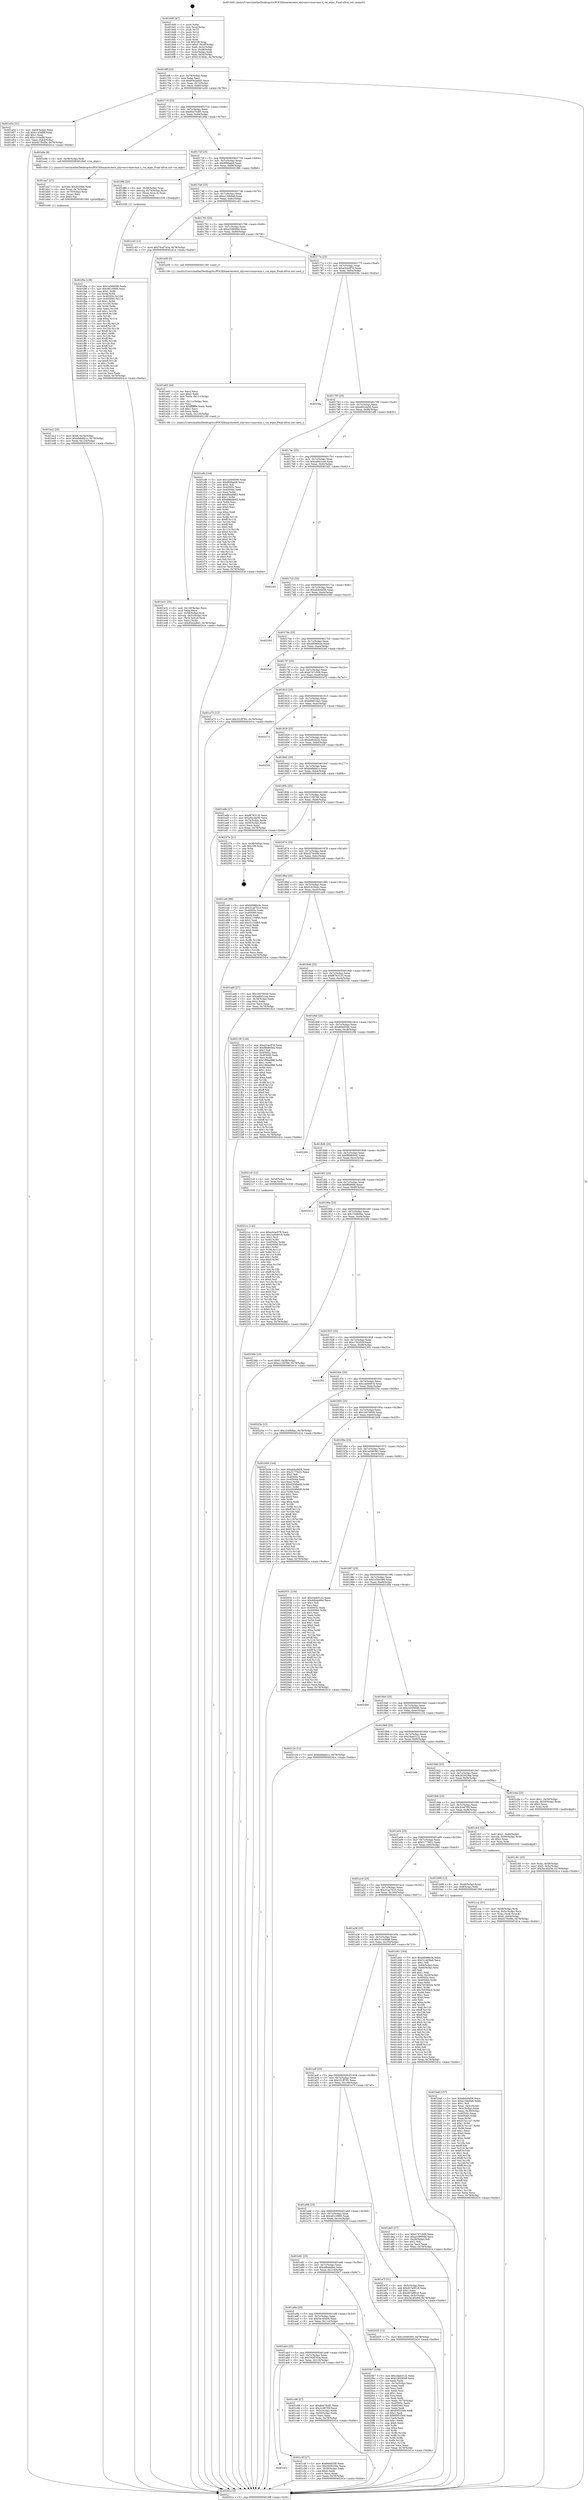 digraph "0x4016d0" {
  label = "0x4016d0 (/mnt/c/Users/mathe/Desktop/tcc/POCII/binaries/extr_xhyvesrcvmmvmm.c_vm_atpic_Final-ollvm.out::main(0))"
  labelloc = "t"
  node[shape=record]

  Entry [label="",width=0.3,height=0.3,shape=circle,fillcolor=black,style=filled]
  "0x4016ff" [label="{
     0x4016ff [23]\l
     | [instrs]\l
     &nbsp;&nbsp;0x4016ff \<+3\>: mov -0x78(%rbp),%eax\l
     &nbsp;&nbsp;0x401702 \<+2\>: mov %eax,%ecx\l
     &nbsp;&nbsp;0x401704 \<+6\>: sub $0x83e2a845,%ecx\l
     &nbsp;&nbsp;0x40170a \<+3\>: mov %eax,-0x7c(%rbp)\l
     &nbsp;&nbsp;0x40170d \<+3\>: mov %ecx,-0x80(%rbp)\l
     &nbsp;&nbsp;0x401710 \<+6\>: je 0000000000401e54 \<main+0x784\>\l
  }"]
  "0x401e54" [label="{
     0x401e54 [31]\l
     | [instrs]\l
     &nbsp;&nbsp;0x401e54 \<+3\>: mov -0x64(%rbp),%eax\l
     &nbsp;&nbsp;0x401e57 \<+5\>: sub $0xc143af6f,%eax\l
     &nbsp;&nbsp;0x401e5c \<+3\>: add $0x1,%eax\l
     &nbsp;&nbsp;0x401e5f \<+5\>: add $0xc143af6f,%eax\l
     &nbsp;&nbsp;0x401e64 \<+3\>: mov %eax,-0x64(%rbp)\l
     &nbsp;&nbsp;0x401e67 \<+7\>: movl $0xd276c6fa,-0x78(%rbp)\l
     &nbsp;&nbsp;0x401e6e \<+5\>: jmp 000000000040241e \<main+0xd4e\>\l
  }"]
  "0x401716" [label="{
     0x401716 [25]\l
     | [instrs]\l
     &nbsp;&nbsp;0x401716 \<+5\>: jmp 000000000040171b \<main+0x4b\>\l
     &nbsp;&nbsp;0x40171b \<+3\>: mov -0x7c(%rbp),%eax\l
     &nbsp;&nbsp;0x40171e \<+5\>: sub $0x8be70c85,%eax\l
     &nbsp;&nbsp;0x401723 \<+6\>: mov %eax,-0x84(%rbp)\l
     &nbsp;&nbsp;0x401729 \<+6\>: je 0000000000401e9e \<main+0x7ce\>\l
  }"]
  Exit [label="",width=0.3,height=0.3,shape=circle,fillcolor=black,style=filled,peripheries=2]
  "0x401e9e" [label="{
     0x401e9e [9]\l
     | [instrs]\l
     &nbsp;&nbsp;0x401e9e \<+4\>: mov -0x58(%rbp),%rdi\l
     &nbsp;&nbsp;0x401ea2 \<+5\>: call 00000000004016b0 \<vm_atpic\>\l
     | [calls]\l
     &nbsp;&nbsp;0x4016b0 \{1\} (/mnt/c/Users/mathe/Desktop/tcc/POCII/binaries/extr_xhyvesrcvmmvmm.c_vm_atpic_Final-ollvm.out::vm_atpic)\l
  }"]
  "0x40172f" [label="{
     0x40172f [25]\l
     | [instrs]\l
     &nbsp;&nbsp;0x40172f \<+5\>: jmp 0000000000401734 \<main+0x64\>\l
     &nbsp;&nbsp;0x401734 \<+3\>: mov -0x7c(%rbp),%eax\l
     &nbsp;&nbsp;0x401737 \<+5\>: sub $0x9f4faab9,%eax\l
     &nbsp;&nbsp;0x40173c \<+6\>: mov %eax,-0x88(%rbp)\l
     &nbsp;&nbsp;0x401742 \<+6\>: je 0000000000401f86 \<main+0x8b6\>\l
  }"]
  "0x4021cc" [label="{
     0x4021cc [142]\l
     | [instrs]\l
     &nbsp;&nbsp;0x4021cc \<+5\>: mov $0xa3cec878,%ecx\l
     &nbsp;&nbsp;0x4021d1 \<+5\>: mov $0x1ad56916,%edx\l
     &nbsp;&nbsp;0x4021d6 \<+3\>: mov $0x1,%sil\l
     &nbsp;&nbsp;0x4021d9 \<+3\>: xor %r8d,%r8d\l
     &nbsp;&nbsp;0x4021dc \<+8\>: mov 0x40505c,%r9d\l
     &nbsp;&nbsp;0x4021e4 \<+8\>: mov 0x405060,%r10d\l
     &nbsp;&nbsp;0x4021ec \<+4\>: sub $0x1,%r8d\l
     &nbsp;&nbsp;0x4021f0 \<+3\>: mov %r9d,%r11d\l
     &nbsp;&nbsp;0x4021f3 \<+3\>: add %r8d,%r11d\l
     &nbsp;&nbsp;0x4021f6 \<+4\>: imul %r11d,%r9d\l
     &nbsp;&nbsp;0x4021fa \<+4\>: and $0x1,%r9d\l
     &nbsp;&nbsp;0x4021fe \<+4\>: cmp $0x0,%r9d\l
     &nbsp;&nbsp;0x402202 \<+3\>: sete %bl\l
     &nbsp;&nbsp;0x402205 \<+4\>: cmp $0xa,%r10d\l
     &nbsp;&nbsp;0x402209 \<+4\>: setl %r14b\l
     &nbsp;&nbsp;0x40220d \<+3\>: mov %bl,%r15b\l
     &nbsp;&nbsp;0x402210 \<+4\>: xor $0xff,%r15b\l
     &nbsp;&nbsp;0x402214 \<+3\>: mov %r14b,%r12b\l
     &nbsp;&nbsp;0x402217 \<+4\>: xor $0xff,%r12b\l
     &nbsp;&nbsp;0x40221b \<+4\>: xor $0x0,%sil\l
     &nbsp;&nbsp;0x40221f \<+3\>: mov %r15b,%r13b\l
     &nbsp;&nbsp;0x402222 \<+4\>: and $0x0,%r13b\l
     &nbsp;&nbsp;0x402226 \<+3\>: and %sil,%bl\l
     &nbsp;&nbsp;0x402229 \<+3\>: mov %r12b,%al\l
     &nbsp;&nbsp;0x40222c \<+2\>: and $0x0,%al\l
     &nbsp;&nbsp;0x40222e \<+3\>: and %sil,%r14b\l
     &nbsp;&nbsp;0x402231 \<+3\>: or %bl,%r13b\l
     &nbsp;&nbsp;0x402234 \<+3\>: or %r14b,%al\l
     &nbsp;&nbsp;0x402237 \<+3\>: xor %al,%r13b\l
     &nbsp;&nbsp;0x40223a \<+3\>: or %r12b,%r15b\l
     &nbsp;&nbsp;0x40223d \<+4\>: xor $0xff,%r15b\l
     &nbsp;&nbsp;0x402241 \<+4\>: or $0x0,%sil\l
     &nbsp;&nbsp;0x402245 \<+3\>: and %sil,%r15b\l
     &nbsp;&nbsp;0x402248 \<+3\>: or %r15b,%r13b\l
     &nbsp;&nbsp;0x40224b \<+4\>: test $0x1,%r13b\l
     &nbsp;&nbsp;0x40224f \<+3\>: cmovne %edx,%ecx\l
     &nbsp;&nbsp;0x402252 \<+3\>: mov %ecx,-0x78(%rbp)\l
     &nbsp;&nbsp;0x402255 \<+5\>: jmp 000000000040241e \<main+0xd4e\>\l
  }"]
  "0x401f86" [label="{
     0x401f86 [20]\l
     | [instrs]\l
     &nbsp;&nbsp;0x401f86 \<+4\>: mov -0x58(%rbp),%rax\l
     &nbsp;&nbsp;0x401f8a \<+4\>: movslq -0x74(%rbp),%rcx\l
     &nbsp;&nbsp;0x401f8e \<+4\>: mov (%rax,%rcx,8),%rax\l
     &nbsp;&nbsp;0x401f92 \<+3\>: mov %rax,%rdi\l
     &nbsp;&nbsp;0x401f95 \<+5\>: call 0000000000401030 \<free@plt\>\l
     | [calls]\l
     &nbsp;&nbsp;0x401030 \{1\} (unknown)\l
  }"]
  "0x401748" [label="{
     0x401748 [25]\l
     | [instrs]\l
     &nbsp;&nbsp;0x401748 \<+5\>: jmp 000000000040174d \<main+0x7d\>\l
     &nbsp;&nbsp;0x40174d \<+3\>: mov -0x7c(%rbp),%eax\l
     &nbsp;&nbsp;0x401750 \<+5\>: sub $0xa134b9a8,%eax\l
     &nbsp;&nbsp;0x401755 \<+6\>: mov %eax,-0x8c(%rbp)\l
     &nbsp;&nbsp;0x40175b \<+6\>: je 0000000000401c43 \<main+0x573\>\l
  }"]
  "0x401f9a" [label="{
     0x401f9a [139]\l
     | [instrs]\l
     &nbsp;&nbsp;0x401f9a \<+5\>: mov $0x1e584599,%edx\l
     &nbsp;&nbsp;0x401f9f \<+5\>: mov $0x481c0995,%esi\l
     &nbsp;&nbsp;0x401fa4 \<+3\>: mov $0x1,%r8b\l
     &nbsp;&nbsp;0x401fa7 \<+3\>: xor %r9d,%r9d\l
     &nbsp;&nbsp;0x401faa \<+8\>: mov 0x40505c,%r10d\l
     &nbsp;&nbsp;0x401fb2 \<+8\>: mov 0x405060,%r11d\l
     &nbsp;&nbsp;0x401fba \<+4\>: sub $0x1,%r9d\l
     &nbsp;&nbsp;0x401fbe \<+3\>: mov %r10d,%ebx\l
     &nbsp;&nbsp;0x401fc1 \<+3\>: add %r9d,%ebx\l
     &nbsp;&nbsp;0x401fc4 \<+4\>: imul %ebx,%r10d\l
     &nbsp;&nbsp;0x401fc8 \<+4\>: and $0x1,%r10d\l
     &nbsp;&nbsp;0x401fcc \<+4\>: cmp $0x0,%r10d\l
     &nbsp;&nbsp;0x401fd0 \<+4\>: sete %r14b\l
     &nbsp;&nbsp;0x401fd4 \<+4\>: cmp $0xa,%r11d\l
     &nbsp;&nbsp;0x401fd8 \<+4\>: setl %r15b\l
     &nbsp;&nbsp;0x401fdc \<+3\>: mov %r14b,%r12b\l
     &nbsp;&nbsp;0x401fdf \<+4\>: xor $0xff,%r12b\l
     &nbsp;&nbsp;0x401fe3 \<+3\>: mov %r15b,%r13b\l
     &nbsp;&nbsp;0x401fe6 \<+4\>: xor $0xff,%r13b\l
     &nbsp;&nbsp;0x401fea \<+4\>: xor $0x1,%r8b\l
     &nbsp;&nbsp;0x401fee \<+3\>: mov %r12b,%al\l
     &nbsp;&nbsp;0x401ff1 \<+2\>: and $0xff,%al\l
     &nbsp;&nbsp;0x401ff3 \<+3\>: and %r8b,%r14b\l
     &nbsp;&nbsp;0x401ff6 \<+3\>: mov %r13b,%cl\l
     &nbsp;&nbsp;0x401ff9 \<+3\>: and $0xff,%cl\l
     &nbsp;&nbsp;0x401ffc \<+3\>: and %r8b,%r15b\l
     &nbsp;&nbsp;0x401fff \<+3\>: or %r14b,%al\l
     &nbsp;&nbsp;0x402002 \<+3\>: or %r15b,%cl\l
     &nbsp;&nbsp;0x402005 \<+2\>: xor %cl,%al\l
     &nbsp;&nbsp;0x402007 \<+3\>: or %r13b,%r12b\l
     &nbsp;&nbsp;0x40200a \<+4\>: xor $0xff,%r12b\l
     &nbsp;&nbsp;0x40200e \<+4\>: or $0x1,%r8b\l
     &nbsp;&nbsp;0x402012 \<+3\>: and %r8b,%r12b\l
     &nbsp;&nbsp;0x402015 \<+3\>: or %r12b,%al\l
     &nbsp;&nbsp;0x402018 \<+2\>: test $0x1,%al\l
     &nbsp;&nbsp;0x40201a \<+3\>: cmovne %esi,%edx\l
     &nbsp;&nbsp;0x40201d \<+3\>: mov %edx,-0x78(%rbp)\l
     &nbsp;&nbsp;0x402020 \<+5\>: jmp 000000000040241e \<main+0xd4e\>\l
  }"]
  "0x401c43" [label="{
     0x401c43 [12]\l
     | [instrs]\l
     &nbsp;&nbsp;0x401c43 \<+7\>: movl $0x76cd743a,-0x78(%rbp)\l
     &nbsp;&nbsp;0x401c4a \<+5\>: jmp 000000000040241e \<main+0xd4e\>\l
  }"]
  "0x401761" [label="{
     0x401761 [25]\l
     | [instrs]\l
     &nbsp;&nbsp;0x401761 \<+5\>: jmp 0000000000401766 \<main+0x96\>\l
     &nbsp;&nbsp;0x401766 \<+3\>: mov -0x7c(%rbp),%eax\l
     &nbsp;&nbsp;0x401769 \<+5\>: sub $0xa339009d,%eax\l
     &nbsp;&nbsp;0x40176e \<+6\>: mov %eax,-0x90(%rbp)\l
     &nbsp;&nbsp;0x401774 \<+6\>: je 0000000000401e00 \<main+0x730\>\l
  }"]
  "0x401ec2" [label="{
     0x401ec2 [25]\l
     | [instrs]\l
     &nbsp;&nbsp;0x401ec2 \<+7\>: movl $0x0,-0x74(%rbp)\l
     &nbsp;&nbsp;0x401ec9 \<+7\>: movl $0xbb8abb1c,-0x78(%rbp)\l
     &nbsp;&nbsp;0x401ed0 \<+6\>: mov %eax,-0x124(%rbp)\l
     &nbsp;&nbsp;0x401ed6 \<+5\>: jmp 000000000040241e \<main+0xd4e\>\l
  }"]
  "0x401e00" [label="{
     0x401e00 [5]\l
     | [instrs]\l
     &nbsp;&nbsp;0x401e00 \<+5\>: call 0000000000401160 \<next_i\>\l
     | [calls]\l
     &nbsp;&nbsp;0x401160 \{1\} (/mnt/c/Users/mathe/Desktop/tcc/POCII/binaries/extr_xhyvesrcvmmvmm.c_vm_atpic_Final-ollvm.out::next_i)\l
  }"]
  "0x40177a" [label="{
     0x40177a [25]\l
     | [instrs]\l
     &nbsp;&nbsp;0x40177a \<+5\>: jmp 000000000040177f \<main+0xaf\>\l
     &nbsp;&nbsp;0x40177f \<+3\>: mov -0x7c(%rbp),%eax\l
     &nbsp;&nbsp;0x401782 \<+5\>: sub $0xa3cec878,%eax\l
     &nbsp;&nbsp;0x401787 \<+6\>: mov %eax,-0x94(%rbp)\l
     &nbsp;&nbsp;0x40178d \<+6\>: je 00000000004023fa \<main+0xd2a\>\l
  }"]
  "0x401ea7" [label="{
     0x401ea7 [27]\l
     | [instrs]\l
     &nbsp;&nbsp;0x401ea7 \<+10\>: movabs $0x4030b6,%rdi\l
     &nbsp;&nbsp;0x401eb1 \<+4\>: mov %rax,-0x70(%rbp)\l
     &nbsp;&nbsp;0x401eb5 \<+4\>: mov -0x70(%rbp),%rax\l
     &nbsp;&nbsp;0x401eb9 \<+2\>: mov (%rax),%esi\l
     &nbsp;&nbsp;0x401ebb \<+2\>: mov $0x0,%al\l
     &nbsp;&nbsp;0x401ebd \<+5\>: call 0000000000401040 \<printf@plt\>\l
     | [calls]\l
     &nbsp;&nbsp;0x401040 \{1\} (unknown)\l
  }"]
  "0x4023fa" [label="{
     0x4023fa\l
  }", style=dashed]
  "0x401793" [label="{
     0x401793 [25]\l
     | [instrs]\l
     &nbsp;&nbsp;0x401793 \<+5\>: jmp 0000000000401798 \<main+0xc8\>\l
     &nbsp;&nbsp;0x401798 \<+3\>: mov -0x7c(%rbp),%eax\l
     &nbsp;&nbsp;0x40179b \<+5\>: sub $0xa92cda56,%eax\l
     &nbsp;&nbsp;0x4017a0 \<+6\>: mov %eax,-0x98(%rbp)\l
     &nbsp;&nbsp;0x4017a6 \<+6\>: je 0000000000401ef6 \<main+0x826\>\l
  }"]
  "0x401e31" [label="{
     0x401e31 [35]\l
     | [instrs]\l
     &nbsp;&nbsp;0x401e31 \<+6\>: mov -0x120(%rbp),%ecx\l
     &nbsp;&nbsp;0x401e37 \<+3\>: imul %eax,%ecx\l
     &nbsp;&nbsp;0x401e3a \<+4\>: mov -0x58(%rbp),%rdi\l
     &nbsp;&nbsp;0x401e3e \<+4\>: movslq -0x5c(%rbp),%r8\l
     &nbsp;&nbsp;0x401e42 \<+4\>: mov (%rdi,%r8,8),%rdi\l
     &nbsp;&nbsp;0x401e46 \<+2\>: mov %ecx,(%rdi)\l
     &nbsp;&nbsp;0x401e48 \<+7\>: movl $0x83e2a845,-0x78(%rbp)\l
     &nbsp;&nbsp;0x401e4f \<+5\>: jmp 000000000040241e \<main+0xd4e\>\l
  }"]
  "0x401ef6" [label="{
     0x401ef6 [144]\l
     | [instrs]\l
     &nbsp;&nbsp;0x401ef6 \<+5\>: mov $0x1e584599,%eax\l
     &nbsp;&nbsp;0x401efb \<+5\>: mov $0x9f4faab9,%ecx\l
     &nbsp;&nbsp;0x401f00 \<+2\>: mov $0x1,%dl\l
     &nbsp;&nbsp;0x401f02 \<+7\>: mov 0x40505c,%esi\l
     &nbsp;&nbsp;0x401f09 \<+7\>: mov 0x405060,%edi\l
     &nbsp;&nbsp;0x401f10 \<+3\>: mov %esi,%r8d\l
     &nbsp;&nbsp;0x401f13 \<+7\>: sub $0xd9ab8e63,%r8d\l
     &nbsp;&nbsp;0x401f1a \<+4\>: sub $0x1,%r8d\l
     &nbsp;&nbsp;0x401f1e \<+7\>: add $0xd9ab8e63,%r8d\l
     &nbsp;&nbsp;0x401f25 \<+4\>: imul %r8d,%esi\l
     &nbsp;&nbsp;0x401f29 \<+3\>: and $0x1,%esi\l
     &nbsp;&nbsp;0x401f2c \<+3\>: cmp $0x0,%esi\l
     &nbsp;&nbsp;0x401f2f \<+4\>: sete %r9b\l
     &nbsp;&nbsp;0x401f33 \<+3\>: cmp $0xa,%edi\l
     &nbsp;&nbsp;0x401f36 \<+4\>: setl %r10b\l
     &nbsp;&nbsp;0x401f3a \<+3\>: mov %r9b,%r11b\l
     &nbsp;&nbsp;0x401f3d \<+4\>: xor $0xff,%r11b\l
     &nbsp;&nbsp;0x401f41 \<+3\>: mov %r10b,%bl\l
     &nbsp;&nbsp;0x401f44 \<+3\>: xor $0xff,%bl\l
     &nbsp;&nbsp;0x401f47 \<+3\>: xor $0x0,%dl\l
     &nbsp;&nbsp;0x401f4a \<+3\>: mov %r11b,%r14b\l
     &nbsp;&nbsp;0x401f4d \<+4\>: and $0x0,%r14b\l
     &nbsp;&nbsp;0x401f51 \<+3\>: and %dl,%r9b\l
     &nbsp;&nbsp;0x401f54 \<+3\>: mov %bl,%r15b\l
     &nbsp;&nbsp;0x401f57 \<+4\>: and $0x0,%r15b\l
     &nbsp;&nbsp;0x401f5b \<+3\>: and %dl,%r10b\l
     &nbsp;&nbsp;0x401f5e \<+3\>: or %r9b,%r14b\l
     &nbsp;&nbsp;0x401f61 \<+3\>: or %r10b,%r15b\l
     &nbsp;&nbsp;0x401f64 \<+3\>: xor %r15b,%r14b\l
     &nbsp;&nbsp;0x401f67 \<+3\>: or %bl,%r11b\l
     &nbsp;&nbsp;0x401f6a \<+4\>: xor $0xff,%r11b\l
     &nbsp;&nbsp;0x401f6e \<+3\>: or $0x0,%dl\l
     &nbsp;&nbsp;0x401f71 \<+3\>: and %dl,%r11b\l
     &nbsp;&nbsp;0x401f74 \<+3\>: or %r11b,%r14b\l
     &nbsp;&nbsp;0x401f77 \<+4\>: test $0x1,%r14b\l
     &nbsp;&nbsp;0x401f7b \<+3\>: cmovne %ecx,%eax\l
     &nbsp;&nbsp;0x401f7e \<+3\>: mov %eax,-0x78(%rbp)\l
     &nbsp;&nbsp;0x401f81 \<+5\>: jmp 000000000040241e \<main+0xd4e\>\l
  }"]
  "0x4017ac" [label="{
     0x4017ac [25]\l
     | [instrs]\l
     &nbsp;&nbsp;0x4017ac \<+5\>: jmp 00000000004017b1 \<main+0xe1\>\l
     &nbsp;&nbsp;0x4017b1 \<+3\>: mov -0x7c(%rbp),%eax\l
     &nbsp;&nbsp;0x4017b4 \<+5\>: sub $0xaa8d1ca4,%eax\l
     &nbsp;&nbsp;0x4017b9 \<+6\>: mov %eax,-0x9c(%rbp)\l
     &nbsp;&nbsp;0x4017bf \<+6\>: je 0000000000401af1 \<main+0x421\>\l
  }"]
  "0x401e05" [label="{
     0x401e05 [44]\l
     | [instrs]\l
     &nbsp;&nbsp;0x401e05 \<+2\>: xor %ecx,%ecx\l
     &nbsp;&nbsp;0x401e07 \<+5\>: mov $0x2,%edx\l
     &nbsp;&nbsp;0x401e0c \<+6\>: mov %edx,-0x11c(%rbp)\l
     &nbsp;&nbsp;0x401e12 \<+1\>: cltd\l
     &nbsp;&nbsp;0x401e13 \<+6\>: mov -0x11c(%rbp),%esi\l
     &nbsp;&nbsp;0x401e19 \<+2\>: idiv %esi\l
     &nbsp;&nbsp;0x401e1b \<+6\>: imul $0xfffffffe,%edx,%edx\l
     &nbsp;&nbsp;0x401e21 \<+3\>: sub $0x1,%ecx\l
     &nbsp;&nbsp;0x401e24 \<+2\>: sub %ecx,%edx\l
     &nbsp;&nbsp;0x401e26 \<+6\>: mov %edx,-0x120(%rbp)\l
     &nbsp;&nbsp;0x401e2c \<+5\>: call 0000000000401160 \<next_i\>\l
     | [calls]\l
     &nbsp;&nbsp;0x401160 \{1\} (/mnt/c/Users/mathe/Desktop/tcc/POCII/binaries/extr_xhyvesrcvmmvmm.c_vm_atpic_Final-ollvm.out::next_i)\l
  }"]
  "0x401af1" [label="{
     0x401af1\l
  }", style=dashed]
  "0x4017c5" [label="{
     0x4017c5 [25]\l
     | [instrs]\l
     &nbsp;&nbsp;0x4017c5 \<+5\>: jmp 00000000004017ca \<main+0xfa\>\l
     &nbsp;&nbsp;0x4017ca \<+3\>: mov -0x7c(%rbp),%eax\l
     &nbsp;&nbsp;0x4017cd \<+5\>: sub $0xabdc6d58,%eax\l
     &nbsp;&nbsp;0x4017d2 \<+6\>: mov %eax,-0xa0(%rbp)\l
     &nbsp;&nbsp;0x4017d8 \<+6\>: je 0000000000402393 \<main+0xcc3\>\l
  }"]
  "0x401cca" [label="{
     0x401cca [31]\l
     | [instrs]\l
     &nbsp;&nbsp;0x401cca \<+4\>: mov -0x58(%rbp),%rdi\l
     &nbsp;&nbsp;0x401cce \<+4\>: movslq -0x5c(%rbp),%rcx\l
     &nbsp;&nbsp;0x401cd2 \<+4\>: mov %rax,(%rdi,%rcx,8)\l
     &nbsp;&nbsp;0x401cd6 \<+7\>: movl $0x0,-0x64(%rbp)\l
     &nbsp;&nbsp;0x401cdd \<+7\>: movl $0xd276c6fa,-0x78(%rbp)\l
     &nbsp;&nbsp;0x401ce4 \<+5\>: jmp 000000000040241e \<main+0xd4e\>\l
  }"]
  "0x402393" [label="{
     0x402393\l
  }", style=dashed]
  "0x4017de" [label="{
     0x4017de [25]\l
     | [instrs]\l
     &nbsp;&nbsp;0x4017de \<+5\>: jmp 00000000004017e3 \<main+0x113\>\l
     &nbsp;&nbsp;0x4017e3 \<+3\>: mov -0x7c(%rbp),%eax\l
     &nbsp;&nbsp;0x4017e6 \<+5\>: sub $0xb6086e3e,%eax\l
     &nbsp;&nbsp;0x4017eb \<+6\>: mov %eax,-0xa4(%rbp)\l
     &nbsp;&nbsp;0x4017f1 \<+6\>: je 00000000004023af \<main+0xcdf\>\l
  }"]
  "0x401c81" [label="{
     0x401c81 [23]\l
     | [instrs]\l
     &nbsp;&nbsp;0x401c81 \<+4\>: mov %rax,-0x58(%rbp)\l
     &nbsp;&nbsp;0x401c85 \<+7\>: movl $0x0,-0x5c(%rbp)\l
     &nbsp;&nbsp;0x401c8c \<+7\>: movl $0x5ec45a56,-0x78(%rbp)\l
     &nbsp;&nbsp;0x401c93 \<+5\>: jmp 000000000040241e \<main+0xd4e\>\l
  }"]
  "0x4023af" [label="{
     0x4023af\l
  }", style=dashed]
  "0x4017f7" [label="{
     0x4017f7 [25]\l
     | [instrs]\l
     &nbsp;&nbsp;0x4017f7 \<+5\>: jmp 00000000004017fc \<main+0x12c\>\l
     &nbsp;&nbsp;0x4017fc \<+3\>: mov -0x7c(%rbp),%eax\l
     &nbsp;&nbsp;0x4017ff \<+5\>: sub $0xb747c508,%eax\l
     &nbsp;&nbsp;0x401804 \<+6\>: mov %eax,-0xa8(%rbp)\l
     &nbsp;&nbsp;0x40180a \<+6\>: je 0000000000401e73 \<main+0x7a3\>\l
  }"]
  "0x401acc" [label="{
     0x401acc\l
  }", style=dashed]
  "0x401e73" [label="{
     0x401e73 [12]\l
     | [instrs]\l
     &nbsp;&nbsp;0x401e73 \<+7\>: movl $0x331ff793,-0x78(%rbp)\l
     &nbsp;&nbsp;0x401e7a \<+5\>: jmp 000000000040241e \<main+0xd4e\>\l
  }"]
  "0x401810" [label="{
     0x401810 [25]\l
     | [instrs]\l
     &nbsp;&nbsp;0x401810 \<+5\>: jmp 0000000000401815 \<main+0x145\>\l
     &nbsp;&nbsp;0x401815 \<+3\>: mov -0x7c(%rbp),%eax\l
     &nbsp;&nbsp;0x401818 \<+5\>: sub $0xb98010a3,%eax\l
     &nbsp;&nbsp;0x40181d \<+6\>: mov %eax,-0xac(%rbp)\l
     &nbsp;&nbsp;0x401823 \<+6\>: je 0000000000402272 \<main+0xba2\>\l
  }"]
  "0x401c4f" [label="{
     0x401c4f [27]\l
     | [instrs]\l
     &nbsp;&nbsp;0x401c4f \<+5\>: mov $0xf69d05f0,%eax\l
     &nbsp;&nbsp;0x401c54 \<+5\>: mov $0x2628236a,%ecx\l
     &nbsp;&nbsp;0x401c59 \<+3\>: mov -0x30(%rbp),%edx\l
     &nbsp;&nbsp;0x401c5c \<+3\>: cmp $0x0,%edx\l
     &nbsp;&nbsp;0x401c5f \<+3\>: cmove %ecx,%eax\l
     &nbsp;&nbsp;0x401c62 \<+3\>: mov %eax,-0x78(%rbp)\l
     &nbsp;&nbsp;0x401c65 \<+5\>: jmp 000000000040241e \<main+0xd4e\>\l
  }"]
  "0x402272" [label="{
     0x402272\l
  }", style=dashed]
  "0x401829" [label="{
     0x401829 [25]\l
     | [instrs]\l
     &nbsp;&nbsp;0x401829 \<+5\>: jmp 000000000040182e \<main+0x15e\>\l
     &nbsp;&nbsp;0x40182e \<+3\>: mov -0x7c(%rbp),%eax\l
     &nbsp;&nbsp;0x401831 \<+5\>: sub $0xba6cd2cb,%eax\l
     &nbsp;&nbsp;0x401836 \<+6\>: mov %eax,-0xb0(%rbp)\l
     &nbsp;&nbsp;0x40183c \<+6\>: je 000000000040235f \<main+0xc8f\>\l
  }"]
  "0x401ab3" [label="{
     0x401ab3 [25]\l
     | [instrs]\l
     &nbsp;&nbsp;0x401ab3 \<+5\>: jmp 0000000000401ab8 \<main+0x3e8\>\l
     &nbsp;&nbsp;0x401ab8 \<+3\>: mov -0x7c(%rbp),%eax\l
     &nbsp;&nbsp;0x401abb \<+5\>: sub $0x76cd743a,%eax\l
     &nbsp;&nbsp;0x401ac0 \<+6\>: mov %eax,-0x118(%rbp)\l
     &nbsp;&nbsp;0x401ac6 \<+6\>: je 0000000000401c4f \<main+0x57f\>\l
  }"]
  "0x40235f" [label="{
     0x40235f\l
  }", style=dashed]
  "0x401842" [label="{
     0x401842 [25]\l
     | [instrs]\l
     &nbsp;&nbsp;0x401842 \<+5\>: jmp 0000000000401847 \<main+0x177\>\l
     &nbsp;&nbsp;0x401847 \<+3\>: mov -0x7c(%rbp),%eax\l
     &nbsp;&nbsp;0x40184a \<+5\>: sub $0xbb8abb1c,%eax\l
     &nbsp;&nbsp;0x40184f \<+6\>: mov %eax,-0xb4(%rbp)\l
     &nbsp;&nbsp;0x401855 \<+6\>: je 0000000000401edb \<main+0x80b\>\l
  }"]
  "0x401c98" [label="{
     0x401c98 [27]\l
     | [instrs]\l
     &nbsp;&nbsp;0x401c98 \<+5\>: mov $0x8be70c85,%eax\l
     &nbsp;&nbsp;0x401c9d \<+5\>: mov $0x2c487f5f,%ecx\l
     &nbsp;&nbsp;0x401ca2 \<+3\>: mov -0x5c(%rbp),%edx\l
     &nbsp;&nbsp;0x401ca5 \<+3\>: cmp -0x50(%rbp),%edx\l
     &nbsp;&nbsp;0x401ca8 \<+3\>: cmovl %ecx,%eax\l
     &nbsp;&nbsp;0x401cab \<+3\>: mov %eax,-0x78(%rbp)\l
     &nbsp;&nbsp;0x401cae \<+5\>: jmp 000000000040241e \<main+0xd4e\>\l
  }"]
  "0x401edb" [label="{
     0x401edb [27]\l
     | [instrs]\l
     &nbsp;&nbsp;0x401edb \<+5\>: mov $0xf6763133,%eax\l
     &nbsp;&nbsp;0x401ee0 \<+5\>: mov $0xa92cda56,%ecx\l
     &nbsp;&nbsp;0x401ee5 \<+3\>: mov -0x74(%rbp),%edx\l
     &nbsp;&nbsp;0x401ee8 \<+3\>: cmp -0x50(%rbp),%edx\l
     &nbsp;&nbsp;0x401eeb \<+3\>: cmovl %ecx,%eax\l
     &nbsp;&nbsp;0x401eee \<+3\>: mov %eax,-0x78(%rbp)\l
     &nbsp;&nbsp;0x401ef1 \<+5\>: jmp 000000000040241e \<main+0xd4e\>\l
  }"]
  "0x40185b" [label="{
     0x40185b [25]\l
     | [instrs]\l
     &nbsp;&nbsp;0x40185b \<+5\>: jmp 0000000000401860 \<main+0x190\>\l
     &nbsp;&nbsp;0x401860 \<+3\>: mov -0x7c(%rbp),%eax\l
     &nbsp;&nbsp;0x401863 \<+5\>: sub $0xc11fd768,%eax\l
     &nbsp;&nbsp;0x401868 \<+6\>: mov %eax,-0xb8(%rbp)\l
     &nbsp;&nbsp;0x40186e \<+6\>: je 000000000040237e \<main+0xcae\>\l
  }"]
  "0x401a9a" [label="{
     0x401a9a [25]\l
     | [instrs]\l
     &nbsp;&nbsp;0x401a9a \<+5\>: jmp 0000000000401a9f \<main+0x3cf\>\l
     &nbsp;&nbsp;0x401a9f \<+3\>: mov -0x7c(%rbp),%eax\l
     &nbsp;&nbsp;0x401aa2 \<+5\>: sub $0x5ec45a56,%eax\l
     &nbsp;&nbsp;0x401aa7 \<+6\>: mov %eax,-0x114(%rbp)\l
     &nbsp;&nbsp;0x401aad \<+6\>: je 0000000000401c98 \<main+0x5c8\>\l
  }"]
  "0x40237e" [label="{
     0x40237e [21]\l
     | [instrs]\l
     &nbsp;&nbsp;0x40237e \<+3\>: mov -0x38(%rbp),%eax\l
     &nbsp;&nbsp;0x402381 \<+7\>: add $0x108,%rsp\l
     &nbsp;&nbsp;0x402388 \<+1\>: pop %rbx\l
     &nbsp;&nbsp;0x402389 \<+2\>: pop %r12\l
     &nbsp;&nbsp;0x40238b \<+2\>: pop %r13\l
     &nbsp;&nbsp;0x40238d \<+2\>: pop %r14\l
     &nbsp;&nbsp;0x40238f \<+2\>: pop %r15\l
     &nbsp;&nbsp;0x402391 \<+1\>: pop %rbp\l
     &nbsp;&nbsp;0x402392 \<+1\>: ret\l
  }"]
  "0x401874" [label="{
     0x401874 [25]\l
     | [instrs]\l
     &nbsp;&nbsp;0x401874 \<+5\>: jmp 0000000000401879 \<main+0x1a9\>\l
     &nbsp;&nbsp;0x401879 \<+3\>: mov -0x7c(%rbp),%eax\l
     &nbsp;&nbsp;0x40187c \<+5\>: sub $0xd276c6fa,%eax\l
     &nbsp;&nbsp;0x401881 \<+6\>: mov %eax,-0xbc(%rbp)\l
     &nbsp;&nbsp;0x401887 \<+6\>: je 0000000000401ce9 \<main+0x619\>\l
  }"]
  "0x4020b7" [label="{
     0x4020b7 [109]\l
     | [instrs]\l
     &nbsp;&nbsp;0x4020b7 \<+5\>: mov $0x24ab3122,%eax\l
     &nbsp;&nbsp;0x4020bc \<+5\>: mov $0x22929048,%ecx\l
     &nbsp;&nbsp;0x4020c1 \<+2\>: xor %edx,%edx\l
     &nbsp;&nbsp;0x4020c3 \<+3\>: mov -0x74(%rbp),%esi\l
     &nbsp;&nbsp;0x4020c6 \<+2\>: mov %edx,%edi\l
     &nbsp;&nbsp;0x4020c8 \<+2\>: sub %esi,%edi\l
     &nbsp;&nbsp;0x4020ca \<+2\>: mov %edx,%esi\l
     &nbsp;&nbsp;0x4020cc \<+3\>: sub $0x1,%esi\l
     &nbsp;&nbsp;0x4020cf \<+2\>: add %esi,%edi\l
     &nbsp;&nbsp;0x4020d1 \<+2\>: sub %edi,%edx\l
     &nbsp;&nbsp;0x4020d3 \<+3\>: mov %edx,-0x74(%rbp)\l
     &nbsp;&nbsp;0x4020d6 \<+7\>: mov 0x40505c,%edx\l
     &nbsp;&nbsp;0x4020dd \<+7\>: mov 0x405060,%esi\l
     &nbsp;&nbsp;0x4020e4 \<+2\>: mov %edx,%edi\l
     &nbsp;&nbsp;0x4020e6 \<+6\>: sub $0x85f333d4,%edi\l
     &nbsp;&nbsp;0x4020ec \<+3\>: sub $0x1,%edi\l
     &nbsp;&nbsp;0x4020ef \<+6\>: add $0x85f333d4,%edi\l
     &nbsp;&nbsp;0x4020f5 \<+3\>: imul %edi,%edx\l
     &nbsp;&nbsp;0x4020f8 \<+3\>: and $0x1,%edx\l
     &nbsp;&nbsp;0x4020fb \<+3\>: cmp $0x0,%edx\l
     &nbsp;&nbsp;0x4020fe \<+4\>: sete %r8b\l
     &nbsp;&nbsp;0x402102 \<+3\>: cmp $0xa,%esi\l
     &nbsp;&nbsp;0x402105 \<+4\>: setl %r9b\l
     &nbsp;&nbsp;0x402109 \<+3\>: mov %r8b,%r10b\l
     &nbsp;&nbsp;0x40210c \<+3\>: and %r9b,%r10b\l
     &nbsp;&nbsp;0x40210f \<+3\>: xor %r9b,%r8b\l
     &nbsp;&nbsp;0x402112 \<+3\>: or %r8b,%r10b\l
     &nbsp;&nbsp;0x402115 \<+4\>: test $0x1,%r10b\l
     &nbsp;&nbsp;0x402119 \<+3\>: cmovne %ecx,%eax\l
     &nbsp;&nbsp;0x40211c \<+3\>: mov %eax,-0x78(%rbp)\l
     &nbsp;&nbsp;0x40211f \<+5\>: jmp 000000000040241e \<main+0xd4e\>\l
  }"]
  "0x401ce9" [label="{
     0x401ce9 [88]\l
     | [instrs]\l
     &nbsp;&nbsp;0x401ce9 \<+5\>: mov $0xb6086e3e,%eax\l
     &nbsp;&nbsp;0x401cee \<+5\>: mov $0x31ae7b15,%ecx\l
     &nbsp;&nbsp;0x401cf3 \<+7\>: mov 0x40505c,%edx\l
     &nbsp;&nbsp;0x401cfa \<+7\>: mov 0x405060,%esi\l
     &nbsp;&nbsp;0x401d01 \<+2\>: mov %edx,%edi\l
     &nbsp;&nbsp;0x401d03 \<+6\>: sub $0x41154f65,%edi\l
     &nbsp;&nbsp;0x401d09 \<+3\>: sub $0x1,%edi\l
     &nbsp;&nbsp;0x401d0c \<+6\>: add $0x41154f65,%edi\l
     &nbsp;&nbsp;0x401d12 \<+3\>: imul %edi,%edx\l
     &nbsp;&nbsp;0x401d15 \<+3\>: and $0x1,%edx\l
     &nbsp;&nbsp;0x401d18 \<+3\>: cmp $0x0,%edx\l
     &nbsp;&nbsp;0x401d1b \<+4\>: sete %r8b\l
     &nbsp;&nbsp;0x401d1f \<+3\>: cmp $0xa,%esi\l
     &nbsp;&nbsp;0x401d22 \<+4\>: setl %r9b\l
     &nbsp;&nbsp;0x401d26 \<+3\>: mov %r8b,%r10b\l
     &nbsp;&nbsp;0x401d29 \<+3\>: and %r9b,%r10b\l
     &nbsp;&nbsp;0x401d2c \<+3\>: xor %r9b,%r8b\l
     &nbsp;&nbsp;0x401d2f \<+3\>: or %r8b,%r10b\l
     &nbsp;&nbsp;0x401d32 \<+4\>: test $0x1,%r10b\l
     &nbsp;&nbsp;0x401d36 \<+3\>: cmovne %ecx,%eax\l
     &nbsp;&nbsp;0x401d39 \<+3\>: mov %eax,-0x78(%rbp)\l
     &nbsp;&nbsp;0x401d3c \<+5\>: jmp 000000000040241e \<main+0xd4e\>\l
  }"]
  "0x40188d" [label="{
     0x40188d [25]\l
     | [instrs]\l
     &nbsp;&nbsp;0x40188d \<+5\>: jmp 0000000000401892 \<main+0x1c2\>\l
     &nbsp;&nbsp;0x401892 \<+3\>: mov -0x7c(%rbp),%eax\l
     &nbsp;&nbsp;0x401895 \<+5\>: sub $0xf141844c,%eax\l
     &nbsp;&nbsp;0x40189a \<+6\>: mov %eax,-0xc0(%rbp)\l
     &nbsp;&nbsp;0x4018a0 \<+6\>: je 0000000000401ad6 \<main+0x406\>\l
  }"]
  "0x401a81" [label="{
     0x401a81 [25]\l
     | [instrs]\l
     &nbsp;&nbsp;0x401a81 \<+5\>: jmp 0000000000401a86 \<main+0x3b6\>\l
     &nbsp;&nbsp;0x401a86 \<+3\>: mov -0x7c(%rbp),%eax\l
     &nbsp;&nbsp;0x401a89 \<+5\>: sub $0x48b4e66d,%eax\l
     &nbsp;&nbsp;0x401a8e \<+6\>: mov %eax,-0x110(%rbp)\l
     &nbsp;&nbsp;0x401a94 \<+6\>: je 00000000004020b7 \<main+0x9e7\>\l
  }"]
  "0x401ad6" [label="{
     0x401ad6 [27]\l
     | [instrs]\l
     &nbsp;&nbsp;0x401ad6 \<+5\>: mov $0x1b078030,%eax\l
     &nbsp;&nbsp;0x401adb \<+5\>: mov $0xaa8d1ca4,%ecx\l
     &nbsp;&nbsp;0x401ae0 \<+3\>: mov -0x34(%rbp),%edx\l
     &nbsp;&nbsp;0x401ae3 \<+3\>: cmp $0x2,%edx\l
     &nbsp;&nbsp;0x401ae6 \<+3\>: cmovne %ecx,%eax\l
     &nbsp;&nbsp;0x401ae9 \<+3\>: mov %eax,-0x78(%rbp)\l
     &nbsp;&nbsp;0x401aec \<+5\>: jmp 000000000040241e \<main+0xd4e\>\l
  }"]
  "0x4018a6" [label="{
     0x4018a6 [25]\l
     | [instrs]\l
     &nbsp;&nbsp;0x4018a6 \<+5\>: jmp 00000000004018ab \<main+0x1db\>\l
     &nbsp;&nbsp;0x4018ab \<+3\>: mov -0x7c(%rbp),%eax\l
     &nbsp;&nbsp;0x4018ae \<+5\>: sub $0xf6763133,%eax\l
     &nbsp;&nbsp;0x4018b3 \<+6\>: mov %eax,-0xc4(%rbp)\l
     &nbsp;&nbsp;0x4018b9 \<+6\>: je 0000000000402130 \<main+0xa60\>\l
  }"]
  "0x40241e" [label="{
     0x40241e [5]\l
     | [instrs]\l
     &nbsp;&nbsp;0x40241e \<+5\>: jmp 00000000004016ff \<main+0x2f\>\l
  }"]
  "0x4016d0" [label="{
     0x4016d0 [47]\l
     | [instrs]\l
     &nbsp;&nbsp;0x4016d0 \<+1\>: push %rbp\l
     &nbsp;&nbsp;0x4016d1 \<+3\>: mov %rsp,%rbp\l
     &nbsp;&nbsp;0x4016d4 \<+2\>: push %r15\l
     &nbsp;&nbsp;0x4016d6 \<+2\>: push %r14\l
     &nbsp;&nbsp;0x4016d8 \<+2\>: push %r13\l
     &nbsp;&nbsp;0x4016da \<+2\>: push %r12\l
     &nbsp;&nbsp;0x4016dc \<+1\>: push %rbx\l
     &nbsp;&nbsp;0x4016dd \<+7\>: sub $0x108,%rsp\l
     &nbsp;&nbsp;0x4016e4 \<+7\>: movl $0x0,-0x38(%rbp)\l
     &nbsp;&nbsp;0x4016eb \<+3\>: mov %edi,-0x3c(%rbp)\l
     &nbsp;&nbsp;0x4016ee \<+4\>: mov %rsi,-0x48(%rbp)\l
     &nbsp;&nbsp;0x4016f2 \<+3\>: mov -0x3c(%rbp),%edi\l
     &nbsp;&nbsp;0x4016f5 \<+3\>: mov %edi,-0x34(%rbp)\l
     &nbsp;&nbsp;0x4016f8 \<+7\>: movl $0xf141844c,-0x78(%rbp)\l
  }"]
  "0x402025" [label="{
     0x402025 [12]\l
     | [instrs]\l
     &nbsp;&nbsp;0x402025 \<+7\>: movl $0x1e046385,-0x78(%rbp)\l
     &nbsp;&nbsp;0x40202c \<+5\>: jmp 000000000040241e \<main+0xd4e\>\l
  }"]
  "0x402130" [label="{
     0x402130 [144]\l
     | [instrs]\l
     &nbsp;&nbsp;0x402130 \<+5\>: mov $0xa3cec878,%eax\l
     &nbsp;&nbsp;0x402135 \<+5\>: mov $0xf8b865d2,%ecx\l
     &nbsp;&nbsp;0x40213a \<+2\>: mov $0x1,%dl\l
     &nbsp;&nbsp;0x40213c \<+7\>: mov 0x40505c,%esi\l
     &nbsp;&nbsp;0x402143 \<+7\>: mov 0x405060,%edi\l
     &nbsp;&nbsp;0x40214a \<+3\>: mov %esi,%r8d\l
     &nbsp;&nbsp;0x40214d \<+7\>: sub $0x186be988,%r8d\l
     &nbsp;&nbsp;0x402154 \<+4\>: sub $0x1,%r8d\l
     &nbsp;&nbsp;0x402158 \<+7\>: add $0x186be988,%r8d\l
     &nbsp;&nbsp;0x40215f \<+4\>: imul %r8d,%esi\l
     &nbsp;&nbsp;0x402163 \<+3\>: and $0x1,%esi\l
     &nbsp;&nbsp;0x402166 \<+3\>: cmp $0x0,%esi\l
     &nbsp;&nbsp;0x402169 \<+4\>: sete %r9b\l
     &nbsp;&nbsp;0x40216d \<+3\>: cmp $0xa,%edi\l
     &nbsp;&nbsp;0x402170 \<+4\>: setl %r10b\l
     &nbsp;&nbsp;0x402174 \<+3\>: mov %r9b,%r11b\l
     &nbsp;&nbsp;0x402177 \<+4\>: xor $0xff,%r11b\l
     &nbsp;&nbsp;0x40217b \<+3\>: mov %r10b,%bl\l
     &nbsp;&nbsp;0x40217e \<+3\>: xor $0xff,%bl\l
     &nbsp;&nbsp;0x402181 \<+3\>: xor $0x0,%dl\l
     &nbsp;&nbsp;0x402184 \<+3\>: mov %r11b,%r14b\l
     &nbsp;&nbsp;0x402187 \<+4\>: and $0x0,%r14b\l
     &nbsp;&nbsp;0x40218b \<+3\>: and %dl,%r9b\l
     &nbsp;&nbsp;0x40218e \<+3\>: mov %bl,%r15b\l
     &nbsp;&nbsp;0x402191 \<+4\>: and $0x0,%r15b\l
     &nbsp;&nbsp;0x402195 \<+3\>: and %dl,%r10b\l
     &nbsp;&nbsp;0x402198 \<+3\>: or %r9b,%r14b\l
     &nbsp;&nbsp;0x40219b \<+3\>: or %r10b,%r15b\l
     &nbsp;&nbsp;0x40219e \<+3\>: xor %r15b,%r14b\l
     &nbsp;&nbsp;0x4021a1 \<+3\>: or %bl,%r11b\l
     &nbsp;&nbsp;0x4021a4 \<+4\>: xor $0xff,%r11b\l
     &nbsp;&nbsp;0x4021a8 \<+3\>: or $0x0,%dl\l
     &nbsp;&nbsp;0x4021ab \<+3\>: and %dl,%r11b\l
     &nbsp;&nbsp;0x4021ae \<+3\>: or %r11b,%r14b\l
     &nbsp;&nbsp;0x4021b1 \<+4\>: test $0x1,%r14b\l
     &nbsp;&nbsp;0x4021b5 \<+3\>: cmovne %ecx,%eax\l
     &nbsp;&nbsp;0x4021b8 \<+3\>: mov %eax,-0x78(%rbp)\l
     &nbsp;&nbsp;0x4021bb \<+5\>: jmp 000000000040241e \<main+0xd4e\>\l
  }"]
  "0x4018bf" [label="{
     0x4018bf [25]\l
     | [instrs]\l
     &nbsp;&nbsp;0x4018bf \<+5\>: jmp 00000000004018c4 \<main+0x1f4\>\l
     &nbsp;&nbsp;0x4018c4 \<+3\>: mov -0x7c(%rbp),%eax\l
     &nbsp;&nbsp;0x4018c7 \<+5\>: sub $0xf69d05f0,%eax\l
     &nbsp;&nbsp;0x4018cc \<+6\>: mov %eax,-0xc8(%rbp)\l
     &nbsp;&nbsp;0x4018d2 \<+6\>: je 0000000000402266 \<main+0xb96\>\l
  }"]
  "0x401a68" [label="{
     0x401a68 [25]\l
     | [instrs]\l
     &nbsp;&nbsp;0x401a68 \<+5\>: jmp 0000000000401a6d \<main+0x39d\>\l
     &nbsp;&nbsp;0x401a6d \<+3\>: mov -0x7c(%rbp),%eax\l
     &nbsp;&nbsp;0x401a70 \<+5\>: sub $0x481c0995,%eax\l
     &nbsp;&nbsp;0x401a75 \<+6\>: mov %eax,-0x10c(%rbp)\l
     &nbsp;&nbsp;0x401a7b \<+6\>: je 0000000000402025 \<main+0x955\>\l
  }"]
  "0x402266" [label="{
     0x402266\l
  }", style=dashed]
  "0x4018d8" [label="{
     0x4018d8 [25]\l
     | [instrs]\l
     &nbsp;&nbsp;0x4018d8 \<+5\>: jmp 00000000004018dd \<main+0x20d\>\l
     &nbsp;&nbsp;0x4018dd \<+3\>: mov -0x7c(%rbp),%eax\l
     &nbsp;&nbsp;0x4018e0 \<+5\>: sub $0xf8b865d2,%eax\l
     &nbsp;&nbsp;0x4018e5 \<+6\>: mov %eax,-0xcc(%rbp)\l
     &nbsp;&nbsp;0x4018eb \<+6\>: je 00000000004021c0 \<main+0xaf0\>\l
  }"]
  "0x401e7f" [label="{
     0x401e7f [31]\l
     | [instrs]\l
     &nbsp;&nbsp;0x401e7f \<+3\>: mov -0x5c(%rbp),%eax\l
     &nbsp;&nbsp;0x401e82 \<+5\>: add $0x467a991d,%eax\l
     &nbsp;&nbsp;0x401e87 \<+3\>: add $0x1,%eax\l
     &nbsp;&nbsp;0x401e8a \<+5\>: sub $0x467a991d,%eax\l
     &nbsp;&nbsp;0x401e8f \<+3\>: mov %eax,-0x5c(%rbp)\l
     &nbsp;&nbsp;0x401e92 \<+7\>: movl $0x5ec45a56,-0x78(%rbp)\l
     &nbsp;&nbsp;0x401e99 \<+5\>: jmp 000000000040241e \<main+0xd4e\>\l
  }"]
  "0x4021c0" [label="{
     0x4021c0 [12]\l
     | [instrs]\l
     &nbsp;&nbsp;0x4021c0 \<+4\>: mov -0x58(%rbp),%rax\l
     &nbsp;&nbsp;0x4021c4 \<+3\>: mov %rax,%rdi\l
     &nbsp;&nbsp;0x4021c7 \<+5\>: call 0000000000401030 \<free@plt\>\l
     | [calls]\l
     &nbsp;&nbsp;0x401030 \{1\} (unknown)\l
  }"]
  "0x4018f1" [label="{
     0x4018f1 [25]\l
     | [instrs]\l
     &nbsp;&nbsp;0x4018f1 \<+5\>: jmp 00000000004018f6 \<main+0x226\>\l
     &nbsp;&nbsp;0x4018f6 \<+3\>: mov -0x7c(%rbp),%eax\l
     &nbsp;&nbsp;0x4018f9 \<+5\>: sub $0xff0d88b,%eax\l
     &nbsp;&nbsp;0x4018fe \<+6\>: mov %eax,-0xd0(%rbp)\l
     &nbsp;&nbsp;0x401904 \<+6\>: je 0000000000402412 \<main+0xd42\>\l
  }"]
  "0x401a4f" [label="{
     0x401a4f [25]\l
     | [instrs]\l
     &nbsp;&nbsp;0x401a4f \<+5\>: jmp 0000000000401a54 \<main+0x384\>\l
     &nbsp;&nbsp;0x401a54 \<+3\>: mov -0x7c(%rbp),%eax\l
     &nbsp;&nbsp;0x401a57 \<+5\>: sub $0x331ff793,%eax\l
     &nbsp;&nbsp;0x401a5c \<+6\>: mov %eax,-0x108(%rbp)\l
     &nbsp;&nbsp;0x401a62 \<+6\>: je 0000000000401e7f \<main+0x7af\>\l
  }"]
  "0x402412" [label="{
     0x402412\l
  }", style=dashed]
  "0x40190a" [label="{
     0x40190a [25]\l
     | [instrs]\l
     &nbsp;&nbsp;0x40190a \<+5\>: jmp 000000000040190f \<main+0x23f\>\l
     &nbsp;&nbsp;0x40190f \<+3\>: mov -0x7c(%rbp),%eax\l
     &nbsp;&nbsp;0x401912 \<+5\>: sub $0x1549b9ac,%eax\l
     &nbsp;&nbsp;0x401917 \<+6\>: mov %eax,-0xd4(%rbp)\l
     &nbsp;&nbsp;0x40191d \<+6\>: je 000000000040236b \<main+0xc9b\>\l
  }"]
  "0x401de5" [label="{
     0x401de5 [27]\l
     | [instrs]\l
     &nbsp;&nbsp;0x401de5 \<+5\>: mov $0xb747c508,%eax\l
     &nbsp;&nbsp;0x401dea \<+5\>: mov $0xa339009d,%ecx\l
     &nbsp;&nbsp;0x401def \<+3\>: mov -0x29(%rbp),%dl\l
     &nbsp;&nbsp;0x401df2 \<+3\>: test $0x1,%dl\l
     &nbsp;&nbsp;0x401df5 \<+3\>: cmovne %ecx,%eax\l
     &nbsp;&nbsp;0x401df8 \<+3\>: mov %eax,-0x78(%rbp)\l
     &nbsp;&nbsp;0x401dfb \<+5\>: jmp 000000000040241e \<main+0xd4e\>\l
  }"]
  "0x40236b" [label="{
     0x40236b [19]\l
     | [instrs]\l
     &nbsp;&nbsp;0x40236b \<+7\>: movl $0x0,-0x38(%rbp)\l
     &nbsp;&nbsp;0x402372 \<+7\>: movl $0xc11fd768,-0x78(%rbp)\l
     &nbsp;&nbsp;0x402379 \<+5\>: jmp 000000000040241e \<main+0xd4e\>\l
  }"]
  "0x401923" [label="{
     0x401923 [25]\l
     | [instrs]\l
     &nbsp;&nbsp;0x401923 \<+5\>: jmp 0000000000401928 \<main+0x258\>\l
     &nbsp;&nbsp;0x401928 \<+3\>: mov -0x7c(%rbp),%eax\l
     &nbsp;&nbsp;0x40192b \<+5\>: sub $0x1762f35f,%eax\l
     &nbsp;&nbsp;0x401930 \<+6\>: mov %eax,-0xd8(%rbp)\l
     &nbsp;&nbsp;0x401936 \<+6\>: je 0000000000402302 \<main+0xc32\>\l
  }"]
  "0x401a36" [label="{
     0x401a36 [25]\l
     | [instrs]\l
     &nbsp;&nbsp;0x401a36 \<+5\>: jmp 0000000000401a3b \<main+0x36b\>\l
     &nbsp;&nbsp;0x401a3b \<+3\>: mov -0x7c(%rbp),%eax\l
     &nbsp;&nbsp;0x401a3e \<+5\>: sub $0x31c458a6,%eax\l
     &nbsp;&nbsp;0x401a43 \<+6\>: mov %eax,-0x104(%rbp)\l
     &nbsp;&nbsp;0x401a49 \<+6\>: je 0000000000401de5 \<main+0x715\>\l
  }"]
  "0x402302" [label="{
     0x402302\l
  }", style=dashed]
  "0x40193c" [label="{
     0x40193c [25]\l
     | [instrs]\l
     &nbsp;&nbsp;0x40193c \<+5\>: jmp 0000000000401941 \<main+0x271\>\l
     &nbsp;&nbsp;0x401941 \<+3\>: mov -0x7c(%rbp),%eax\l
     &nbsp;&nbsp;0x401944 \<+5\>: sub $0x1ad56916,%eax\l
     &nbsp;&nbsp;0x401949 \<+6\>: mov %eax,-0xdc(%rbp)\l
     &nbsp;&nbsp;0x40194f \<+6\>: je 000000000040225a \<main+0xb8a\>\l
  }"]
  "0x401d41" [label="{
     0x401d41 [164]\l
     | [instrs]\l
     &nbsp;&nbsp;0x401d41 \<+5\>: mov $0xb6086e3e,%eax\l
     &nbsp;&nbsp;0x401d46 \<+5\>: mov $0x31c458a6,%ecx\l
     &nbsp;&nbsp;0x401d4b \<+2\>: mov $0x1,%dl\l
     &nbsp;&nbsp;0x401d4d \<+3\>: mov -0x64(%rbp),%esi\l
     &nbsp;&nbsp;0x401d50 \<+3\>: cmp -0x60(%rbp),%esi\l
     &nbsp;&nbsp;0x401d53 \<+4\>: setl %dil\l
     &nbsp;&nbsp;0x401d57 \<+4\>: and $0x1,%dil\l
     &nbsp;&nbsp;0x401d5b \<+4\>: mov %dil,-0x29(%rbp)\l
     &nbsp;&nbsp;0x401d5f \<+7\>: mov 0x40505c,%esi\l
     &nbsp;&nbsp;0x401d66 \<+8\>: mov 0x405060,%r8d\l
     &nbsp;&nbsp;0x401d6e \<+3\>: mov %esi,%r9d\l
     &nbsp;&nbsp;0x401d71 \<+7\>: add $0x7b5384cb,%r9d\l
     &nbsp;&nbsp;0x401d78 \<+4\>: sub $0x1,%r9d\l
     &nbsp;&nbsp;0x401d7c \<+7\>: sub $0x7b5384cb,%r9d\l
     &nbsp;&nbsp;0x401d83 \<+4\>: imul %r9d,%esi\l
     &nbsp;&nbsp;0x401d87 \<+3\>: and $0x1,%esi\l
     &nbsp;&nbsp;0x401d8a \<+3\>: cmp $0x0,%esi\l
     &nbsp;&nbsp;0x401d8d \<+4\>: sete %dil\l
     &nbsp;&nbsp;0x401d91 \<+4\>: cmp $0xa,%r8d\l
     &nbsp;&nbsp;0x401d95 \<+4\>: setl %r10b\l
     &nbsp;&nbsp;0x401d99 \<+3\>: mov %dil,%r11b\l
     &nbsp;&nbsp;0x401d9c \<+4\>: xor $0xff,%r11b\l
     &nbsp;&nbsp;0x401da0 \<+3\>: mov %r10b,%bl\l
     &nbsp;&nbsp;0x401da3 \<+3\>: xor $0xff,%bl\l
     &nbsp;&nbsp;0x401da6 \<+3\>: xor $0x0,%dl\l
     &nbsp;&nbsp;0x401da9 \<+3\>: mov %r11b,%r14b\l
     &nbsp;&nbsp;0x401dac \<+4\>: and $0x0,%r14b\l
     &nbsp;&nbsp;0x401db0 \<+3\>: and %dl,%dil\l
     &nbsp;&nbsp;0x401db3 \<+3\>: mov %bl,%r15b\l
     &nbsp;&nbsp;0x401db6 \<+4\>: and $0x0,%r15b\l
     &nbsp;&nbsp;0x401dba \<+3\>: and %dl,%r10b\l
     &nbsp;&nbsp;0x401dbd \<+3\>: or %dil,%r14b\l
     &nbsp;&nbsp;0x401dc0 \<+3\>: or %r10b,%r15b\l
     &nbsp;&nbsp;0x401dc3 \<+3\>: xor %r15b,%r14b\l
     &nbsp;&nbsp;0x401dc6 \<+3\>: or %bl,%r11b\l
     &nbsp;&nbsp;0x401dc9 \<+4\>: xor $0xff,%r11b\l
     &nbsp;&nbsp;0x401dcd \<+3\>: or $0x0,%dl\l
     &nbsp;&nbsp;0x401dd0 \<+3\>: and %dl,%r11b\l
     &nbsp;&nbsp;0x401dd3 \<+3\>: or %r11b,%r14b\l
     &nbsp;&nbsp;0x401dd6 \<+4\>: test $0x1,%r14b\l
     &nbsp;&nbsp;0x401dda \<+3\>: cmovne %ecx,%eax\l
     &nbsp;&nbsp;0x401ddd \<+3\>: mov %eax,-0x78(%rbp)\l
     &nbsp;&nbsp;0x401de0 \<+5\>: jmp 000000000040241e \<main+0xd4e\>\l
  }"]
  "0x40225a" [label="{
     0x40225a [12]\l
     | [instrs]\l
     &nbsp;&nbsp;0x40225a \<+7\>: movl $0x1549b9ac,-0x78(%rbp)\l
     &nbsp;&nbsp;0x402261 \<+5\>: jmp 000000000040241e \<main+0xd4e\>\l
  }"]
  "0x401955" [label="{
     0x401955 [25]\l
     | [instrs]\l
     &nbsp;&nbsp;0x401955 \<+5\>: jmp 000000000040195a \<main+0x28a\>\l
     &nbsp;&nbsp;0x40195a \<+3\>: mov -0x7c(%rbp),%eax\l
     &nbsp;&nbsp;0x40195d \<+5\>: sub $0x1b078030,%eax\l
     &nbsp;&nbsp;0x401962 \<+6\>: mov %eax,-0xe0(%rbp)\l
     &nbsp;&nbsp;0x401968 \<+6\>: je 0000000000401b09 \<main+0x439\>\l
  }"]
  "0x401ba6" [label="{
     0x401ba6 [157]\l
     | [instrs]\l
     &nbsp;&nbsp;0x401ba6 \<+5\>: mov $0xabdc6d58,%ecx\l
     &nbsp;&nbsp;0x401bab \<+5\>: mov $0xa134b9a8,%edx\l
     &nbsp;&nbsp;0x401bb0 \<+3\>: mov $0x1,%sil\l
     &nbsp;&nbsp;0x401bb3 \<+3\>: mov %eax,-0x4c(%rbp)\l
     &nbsp;&nbsp;0x401bb6 \<+3\>: mov -0x4c(%rbp),%eax\l
     &nbsp;&nbsp;0x401bb9 \<+3\>: mov %eax,-0x30(%rbp)\l
     &nbsp;&nbsp;0x401bbc \<+7\>: mov 0x40505c,%eax\l
     &nbsp;&nbsp;0x401bc3 \<+8\>: mov 0x405060,%r8d\l
     &nbsp;&nbsp;0x401bcb \<+3\>: mov %eax,%r9d\l
     &nbsp;&nbsp;0x401bce \<+7\>: add $0x3c7e11e7,%r9d\l
     &nbsp;&nbsp;0x401bd5 \<+4\>: sub $0x1,%r9d\l
     &nbsp;&nbsp;0x401bd9 \<+7\>: sub $0x3c7e11e7,%r9d\l
     &nbsp;&nbsp;0x401be0 \<+4\>: imul %r9d,%eax\l
     &nbsp;&nbsp;0x401be4 \<+3\>: and $0x1,%eax\l
     &nbsp;&nbsp;0x401be7 \<+3\>: cmp $0x0,%eax\l
     &nbsp;&nbsp;0x401bea \<+4\>: sete %r10b\l
     &nbsp;&nbsp;0x401bee \<+4\>: cmp $0xa,%r8d\l
     &nbsp;&nbsp;0x401bf2 \<+4\>: setl %r11b\l
     &nbsp;&nbsp;0x401bf6 \<+3\>: mov %r10b,%bl\l
     &nbsp;&nbsp;0x401bf9 \<+3\>: xor $0xff,%bl\l
     &nbsp;&nbsp;0x401bfc \<+3\>: mov %r11b,%r14b\l
     &nbsp;&nbsp;0x401bff \<+4\>: xor $0xff,%r14b\l
     &nbsp;&nbsp;0x401c03 \<+4\>: xor $0x1,%sil\l
     &nbsp;&nbsp;0x401c07 \<+3\>: mov %bl,%r15b\l
     &nbsp;&nbsp;0x401c0a \<+4\>: and $0xff,%r15b\l
     &nbsp;&nbsp;0x401c0e \<+3\>: and %sil,%r10b\l
     &nbsp;&nbsp;0x401c11 \<+3\>: mov %r14b,%r12b\l
     &nbsp;&nbsp;0x401c14 \<+4\>: and $0xff,%r12b\l
     &nbsp;&nbsp;0x401c18 \<+3\>: and %sil,%r11b\l
     &nbsp;&nbsp;0x401c1b \<+3\>: or %r10b,%r15b\l
     &nbsp;&nbsp;0x401c1e \<+3\>: or %r11b,%r12b\l
     &nbsp;&nbsp;0x401c21 \<+3\>: xor %r12b,%r15b\l
     &nbsp;&nbsp;0x401c24 \<+3\>: or %r14b,%bl\l
     &nbsp;&nbsp;0x401c27 \<+3\>: xor $0xff,%bl\l
     &nbsp;&nbsp;0x401c2a \<+4\>: or $0x1,%sil\l
     &nbsp;&nbsp;0x401c2e \<+3\>: and %sil,%bl\l
     &nbsp;&nbsp;0x401c31 \<+3\>: or %bl,%r15b\l
     &nbsp;&nbsp;0x401c34 \<+4\>: test $0x1,%r15b\l
     &nbsp;&nbsp;0x401c38 \<+3\>: cmovne %edx,%ecx\l
     &nbsp;&nbsp;0x401c3b \<+3\>: mov %ecx,-0x78(%rbp)\l
     &nbsp;&nbsp;0x401c3e \<+5\>: jmp 000000000040241e \<main+0xd4e\>\l
  }"]
  "0x401b09" [label="{
     0x401b09 [144]\l
     | [instrs]\l
     &nbsp;&nbsp;0x401b09 \<+5\>: mov $0xabdc6d58,%eax\l
     &nbsp;&nbsp;0x401b0e \<+5\>: mov $0x3177fd21,%ecx\l
     &nbsp;&nbsp;0x401b13 \<+2\>: mov $0x1,%dl\l
     &nbsp;&nbsp;0x401b15 \<+7\>: mov 0x40505c,%esi\l
     &nbsp;&nbsp;0x401b1c \<+7\>: mov 0x405060,%edi\l
     &nbsp;&nbsp;0x401b23 \<+3\>: mov %esi,%r8d\l
     &nbsp;&nbsp;0x401b26 \<+7\>: add $0xd304bdd0,%r8d\l
     &nbsp;&nbsp;0x401b2d \<+4\>: sub $0x1,%r8d\l
     &nbsp;&nbsp;0x401b31 \<+7\>: sub $0xd304bdd0,%r8d\l
     &nbsp;&nbsp;0x401b38 \<+4\>: imul %r8d,%esi\l
     &nbsp;&nbsp;0x401b3c \<+3\>: and $0x1,%esi\l
     &nbsp;&nbsp;0x401b3f \<+3\>: cmp $0x0,%esi\l
     &nbsp;&nbsp;0x401b42 \<+4\>: sete %r9b\l
     &nbsp;&nbsp;0x401b46 \<+3\>: cmp $0xa,%edi\l
     &nbsp;&nbsp;0x401b49 \<+4\>: setl %r10b\l
     &nbsp;&nbsp;0x401b4d \<+3\>: mov %r9b,%r11b\l
     &nbsp;&nbsp;0x401b50 \<+4\>: xor $0xff,%r11b\l
     &nbsp;&nbsp;0x401b54 \<+3\>: mov %r10b,%bl\l
     &nbsp;&nbsp;0x401b57 \<+3\>: xor $0xff,%bl\l
     &nbsp;&nbsp;0x401b5a \<+3\>: xor $0x0,%dl\l
     &nbsp;&nbsp;0x401b5d \<+3\>: mov %r11b,%r14b\l
     &nbsp;&nbsp;0x401b60 \<+4\>: and $0x0,%r14b\l
     &nbsp;&nbsp;0x401b64 \<+3\>: and %dl,%r9b\l
     &nbsp;&nbsp;0x401b67 \<+3\>: mov %bl,%r15b\l
     &nbsp;&nbsp;0x401b6a \<+4\>: and $0x0,%r15b\l
     &nbsp;&nbsp;0x401b6e \<+3\>: and %dl,%r10b\l
     &nbsp;&nbsp;0x401b71 \<+3\>: or %r9b,%r14b\l
     &nbsp;&nbsp;0x401b74 \<+3\>: or %r10b,%r15b\l
     &nbsp;&nbsp;0x401b77 \<+3\>: xor %r15b,%r14b\l
     &nbsp;&nbsp;0x401b7a \<+3\>: or %bl,%r11b\l
     &nbsp;&nbsp;0x401b7d \<+4\>: xor $0xff,%r11b\l
     &nbsp;&nbsp;0x401b81 \<+3\>: or $0x0,%dl\l
     &nbsp;&nbsp;0x401b84 \<+3\>: and %dl,%r11b\l
     &nbsp;&nbsp;0x401b87 \<+3\>: or %r11b,%r14b\l
     &nbsp;&nbsp;0x401b8a \<+4\>: test $0x1,%r14b\l
     &nbsp;&nbsp;0x401b8e \<+3\>: cmovne %ecx,%eax\l
     &nbsp;&nbsp;0x401b91 \<+3\>: mov %eax,-0x78(%rbp)\l
     &nbsp;&nbsp;0x401b94 \<+5\>: jmp 000000000040241e \<main+0xd4e\>\l
  }"]
  "0x40196e" [label="{
     0x40196e [25]\l
     | [instrs]\l
     &nbsp;&nbsp;0x40196e \<+5\>: jmp 0000000000401973 \<main+0x2a3\>\l
     &nbsp;&nbsp;0x401973 \<+3\>: mov -0x7c(%rbp),%eax\l
     &nbsp;&nbsp;0x401976 \<+5\>: sub $0x1e046385,%eax\l
     &nbsp;&nbsp;0x40197b \<+6\>: mov %eax,-0xe4(%rbp)\l
     &nbsp;&nbsp;0x401981 \<+6\>: je 0000000000402031 \<main+0x961\>\l
  }"]
  "0x401a1d" [label="{
     0x401a1d [25]\l
     | [instrs]\l
     &nbsp;&nbsp;0x401a1d \<+5\>: jmp 0000000000401a22 \<main+0x352\>\l
     &nbsp;&nbsp;0x401a22 \<+3\>: mov -0x7c(%rbp),%eax\l
     &nbsp;&nbsp;0x401a25 \<+5\>: sub $0x31ae7b15,%eax\l
     &nbsp;&nbsp;0x401a2a \<+6\>: mov %eax,-0x100(%rbp)\l
     &nbsp;&nbsp;0x401a30 \<+6\>: je 0000000000401d41 \<main+0x671\>\l
  }"]
  "0x402031" [label="{
     0x402031 [134]\l
     | [instrs]\l
     &nbsp;&nbsp;0x402031 \<+5\>: mov $0x24ab3122,%eax\l
     &nbsp;&nbsp;0x402036 \<+5\>: mov $0x48b4e66d,%ecx\l
     &nbsp;&nbsp;0x40203b \<+2\>: mov $0x1,%dl\l
     &nbsp;&nbsp;0x40203d \<+2\>: xor %esi,%esi\l
     &nbsp;&nbsp;0x40203f \<+7\>: mov 0x40505c,%edi\l
     &nbsp;&nbsp;0x402046 \<+8\>: mov 0x405060,%r8d\l
     &nbsp;&nbsp;0x40204e \<+3\>: sub $0x1,%esi\l
     &nbsp;&nbsp;0x402051 \<+3\>: mov %edi,%r9d\l
     &nbsp;&nbsp;0x402054 \<+3\>: add %esi,%r9d\l
     &nbsp;&nbsp;0x402057 \<+4\>: imul %r9d,%edi\l
     &nbsp;&nbsp;0x40205b \<+3\>: and $0x1,%edi\l
     &nbsp;&nbsp;0x40205e \<+3\>: cmp $0x0,%edi\l
     &nbsp;&nbsp;0x402061 \<+4\>: sete %r10b\l
     &nbsp;&nbsp;0x402065 \<+4\>: cmp $0xa,%r8d\l
     &nbsp;&nbsp;0x402069 \<+4\>: setl %r11b\l
     &nbsp;&nbsp;0x40206d \<+3\>: mov %r10b,%bl\l
     &nbsp;&nbsp;0x402070 \<+3\>: xor $0xff,%bl\l
     &nbsp;&nbsp;0x402073 \<+3\>: mov %r11b,%r14b\l
     &nbsp;&nbsp;0x402076 \<+4\>: xor $0xff,%r14b\l
     &nbsp;&nbsp;0x40207a \<+3\>: xor $0x1,%dl\l
     &nbsp;&nbsp;0x40207d \<+3\>: mov %bl,%r15b\l
     &nbsp;&nbsp;0x402080 \<+4\>: and $0xff,%r15b\l
     &nbsp;&nbsp;0x402084 \<+3\>: and %dl,%r10b\l
     &nbsp;&nbsp;0x402087 \<+3\>: mov %r14b,%r12b\l
     &nbsp;&nbsp;0x40208a \<+4\>: and $0xff,%r12b\l
     &nbsp;&nbsp;0x40208e \<+3\>: and %dl,%r11b\l
     &nbsp;&nbsp;0x402091 \<+3\>: or %r10b,%r15b\l
     &nbsp;&nbsp;0x402094 \<+3\>: or %r11b,%r12b\l
     &nbsp;&nbsp;0x402097 \<+3\>: xor %r12b,%r15b\l
     &nbsp;&nbsp;0x40209a \<+3\>: or %r14b,%bl\l
     &nbsp;&nbsp;0x40209d \<+3\>: xor $0xff,%bl\l
     &nbsp;&nbsp;0x4020a0 \<+3\>: or $0x1,%dl\l
     &nbsp;&nbsp;0x4020a3 \<+2\>: and %dl,%bl\l
     &nbsp;&nbsp;0x4020a5 \<+3\>: or %bl,%r15b\l
     &nbsp;&nbsp;0x4020a8 \<+4\>: test $0x1,%r15b\l
     &nbsp;&nbsp;0x4020ac \<+3\>: cmovne %ecx,%eax\l
     &nbsp;&nbsp;0x4020af \<+3\>: mov %eax,-0x78(%rbp)\l
     &nbsp;&nbsp;0x4020b2 \<+5\>: jmp 000000000040241e \<main+0xd4e\>\l
  }"]
  "0x401987" [label="{
     0x401987 [25]\l
     | [instrs]\l
     &nbsp;&nbsp;0x401987 \<+5\>: jmp 000000000040198c \<main+0x2bc\>\l
     &nbsp;&nbsp;0x40198c \<+3\>: mov -0x7c(%rbp),%eax\l
     &nbsp;&nbsp;0x40198f \<+5\>: sub $0x1e584599,%eax\l
     &nbsp;&nbsp;0x401994 \<+6\>: mov %eax,-0xe8(%rbp)\l
     &nbsp;&nbsp;0x40199a \<+6\>: je 00000000004023bb \<main+0xceb\>\l
  }"]
  "0x401b99" [label="{
     0x401b99 [13]\l
     | [instrs]\l
     &nbsp;&nbsp;0x401b99 \<+4\>: mov -0x48(%rbp),%rax\l
     &nbsp;&nbsp;0x401b9d \<+4\>: mov 0x8(%rax),%rdi\l
     &nbsp;&nbsp;0x401ba1 \<+5\>: call 0000000000401060 \<atoi@plt\>\l
     | [calls]\l
     &nbsp;&nbsp;0x401060 \{1\} (unknown)\l
  }"]
  "0x4023bb" [label="{
     0x4023bb\l
  }", style=dashed]
  "0x4019a0" [label="{
     0x4019a0 [25]\l
     | [instrs]\l
     &nbsp;&nbsp;0x4019a0 \<+5\>: jmp 00000000004019a5 \<main+0x2d5\>\l
     &nbsp;&nbsp;0x4019a5 \<+3\>: mov -0x7c(%rbp),%eax\l
     &nbsp;&nbsp;0x4019a8 \<+5\>: sub $0x22929048,%eax\l
     &nbsp;&nbsp;0x4019ad \<+6\>: mov %eax,-0xec(%rbp)\l
     &nbsp;&nbsp;0x4019b3 \<+6\>: je 0000000000402124 \<main+0xa54\>\l
  }"]
  "0x401a04" [label="{
     0x401a04 [25]\l
     | [instrs]\l
     &nbsp;&nbsp;0x401a04 \<+5\>: jmp 0000000000401a09 \<main+0x339\>\l
     &nbsp;&nbsp;0x401a09 \<+3\>: mov -0x7c(%rbp),%eax\l
     &nbsp;&nbsp;0x401a0c \<+5\>: sub $0x3177fd21,%eax\l
     &nbsp;&nbsp;0x401a11 \<+6\>: mov %eax,-0xfc(%rbp)\l
     &nbsp;&nbsp;0x401a17 \<+6\>: je 0000000000401b99 \<main+0x4c9\>\l
  }"]
  "0x402124" [label="{
     0x402124 [12]\l
     | [instrs]\l
     &nbsp;&nbsp;0x402124 \<+7\>: movl $0xbb8abb1c,-0x78(%rbp)\l
     &nbsp;&nbsp;0x40212b \<+5\>: jmp 000000000040241e \<main+0xd4e\>\l
  }"]
  "0x4019b9" [label="{
     0x4019b9 [25]\l
     | [instrs]\l
     &nbsp;&nbsp;0x4019b9 \<+5\>: jmp 00000000004019be \<main+0x2ee\>\l
     &nbsp;&nbsp;0x4019be \<+3\>: mov -0x7c(%rbp),%eax\l
     &nbsp;&nbsp;0x4019c1 \<+5\>: sub $0x24ab3122,%eax\l
     &nbsp;&nbsp;0x4019c6 \<+6\>: mov %eax,-0xf0(%rbp)\l
     &nbsp;&nbsp;0x4019cc \<+6\>: je 00000000004023db \<main+0xd0b\>\l
  }"]
  "0x401cb3" [label="{
     0x401cb3 [23]\l
     | [instrs]\l
     &nbsp;&nbsp;0x401cb3 \<+7\>: movl $0x1,-0x60(%rbp)\l
     &nbsp;&nbsp;0x401cba \<+4\>: movslq -0x60(%rbp),%rax\l
     &nbsp;&nbsp;0x401cbe \<+4\>: shl $0x2,%rax\l
     &nbsp;&nbsp;0x401cc2 \<+3\>: mov %rax,%rdi\l
     &nbsp;&nbsp;0x401cc5 \<+5\>: call 0000000000401050 \<malloc@plt\>\l
     | [calls]\l
     &nbsp;&nbsp;0x401050 \{1\} (unknown)\l
  }"]
  "0x4023db" [label="{
     0x4023db\l
  }", style=dashed]
  "0x4019d2" [label="{
     0x4019d2 [25]\l
     | [instrs]\l
     &nbsp;&nbsp;0x4019d2 \<+5\>: jmp 00000000004019d7 \<main+0x307\>\l
     &nbsp;&nbsp;0x4019d7 \<+3\>: mov -0x7c(%rbp),%eax\l
     &nbsp;&nbsp;0x4019da \<+5\>: sub $0x2628236a,%eax\l
     &nbsp;&nbsp;0x4019df \<+6\>: mov %eax,-0xf4(%rbp)\l
     &nbsp;&nbsp;0x4019e5 \<+6\>: je 0000000000401c6a \<main+0x59a\>\l
  }"]
  "0x4019eb" [label="{
     0x4019eb [25]\l
     | [instrs]\l
     &nbsp;&nbsp;0x4019eb \<+5\>: jmp 00000000004019f0 \<main+0x320\>\l
     &nbsp;&nbsp;0x4019f0 \<+3\>: mov -0x7c(%rbp),%eax\l
     &nbsp;&nbsp;0x4019f3 \<+5\>: sub $0x2c487f5f,%eax\l
     &nbsp;&nbsp;0x4019f8 \<+6\>: mov %eax,-0xf8(%rbp)\l
     &nbsp;&nbsp;0x4019fe \<+6\>: je 0000000000401cb3 \<main+0x5e3\>\l
  }"]
  "0x401c6a" [label="{
     0x401c6a [23]\l
     | [instrs]\l
     &nbsp;&nbsp;0x401c6a \<+7\>: movl $0x1,-0x50(%rbp)\l
     &nbsp;&nbsp;0x401c71 \<+4\>: movslq -0x50(%rbp),%rax\l
     &nbsp;&nbsp;0x401c75 \<+4\>: shl $0x3,%rax\l
     &nbsp;&nbsp;0x401c79 \<+3\>: mov %rax,%rdi\l
     &nbsp;&nbsp;0x401c7c \<+5\>: call 0000000000401050 \<malloc@plt\>\l
     | [calls]\l
     &nbsp;&nbsp;0x401050 \{1\} (unknown)\l
  }"]
  Entry -> "0x4016d0" [label=" 1"]
  "0x4016ff" -> "0x401e54" [label=" 1"]
  "0x4016ff" -> "0x401716" [label=" 32"]
  "0x40237e" -> Exit [label=" 1"]
  "0x401716" -> "0x401e9e" [label=" 1"]
  "0x401716" -> "0x40172f" [label=" 31"]
  "0x40236b" -> "0x40241e" [label=" 1"]
  "0x40172f" -> "0x401f86" [label=" 1"]
  "0x40172f" -> "0x401748" [label=" 30"]
  "0x40225a" -> "0x40241e" [label=" 1"]
  "0x401748" -> "0x401c43" [label=" 1"]
  "0x401748" -> "0x401761" [label=" 29"]
  "0x4021cc" -> "0x40241e" [label=" 1"]
  "0x401761" -> "0x401e00" [label=" 1"]
  "0x401761" -> "0x40177a" [label=" 28"]
  "0x4021c0" -> "0x4021cc" [label=" 1"]
  "0x40177a" -> "0x4023fa" [label=" 0"]
  "0x40177a" -> "0x401793" [label=" 28"]
  "0x402130" -> "0x40241e" [label=" 1"]
  "0x401793" -> "0x401ef6" [label=" 1"]
  "0x401793" -> "0x4017ac" [label=" 27"]
  "0x402124" -> "0x40241e" [label=" 1"]
  "0x4017ac" -> "0x401af1" [label=" 0"]
  "0x4017ac" -> "0x4017c5" [label=" 27"]
  "0x4020b7" -> "0x40241e" [label=" 1"]
  "0x4017c5" -> "0x402393" [label=" 0"]
  "0x4017c5" -> "0x4017de" [label=" 27"]
  "0x402031" -> "0x40241e" [label=" 1"]
  "0x4017de" -> "0x4023af" [label=" 0"]
  "0x4017de" -> "0x4017f7" [label=" 27"]
  "0x402025" -> "0x40241e" [label=" 1"]
  "0x4017f7" -> "0x401e73" [label=" 1"]
  "0x4017f7" -> "0x401810" [label=" 26"]
  "0x401f9a" -> "0x40241e" [label=" 1"]
  "0x401810" -> "0x402272" [label=" 0"]
  "0x401810" -> "0x401829" [label=" 26"]
  "0x401f86" -> "0x401f9a" [label=" 1"]
  "0x401829" -> "0x40235f" [label=" 0"]
  "0x401829" -> "0x401842" [label=" 26"]
  "0x401edb" -> "0x40241e" [label=" 2"]
  "0x401842" -> "0x401edb" [label=" 2"]
  "0x401842" -> "0x40185b" [label=" 24"]
  "0x401ec2" -> "0x40241e" [label=" 1"]
  "0x40185b" -> "0x40237e" [label=" 1"]
  "0x40185b" -> "0x401874" [label=" 23"]
  "0x401e9e" -> "0x401ea7" [label=" 1"]
  "0x401874" -> "0x401ce9" [label=" 2"]
  "0x401874" -> "0x40188d" [label=" 21"]
  "0x401e7f" -> "0x40241e" [label=" 1"]
  "0x40188d" -> "0x401ad6" [label=" 1"]
  "0x40188d" -> "0x4018a6" [label=" 20"]
  "0x401ad6" -> "0x40241e" [label=" 1"]
  "0x4016d0" -> "0x4016ff" [label=" 1"]
  "0x40241e" -> "0x4016ff" [label=" 32"]
  "0x401e54" -> "0x40241e" [label=" 1"]
  "0x4018a6" -> "0x402130" [label=" 1"]
  "0x4018a6" -> "0x4018bf" [label=" 19"]
  "0x401e31" -> "0x40241e" [label=" 1"]
  "0x4018bf" -> "0x402266" [label=" 0"]
  "0x4018bf" -> "0x4018d8" [label=" 19"]
  "0x401e00" -> "0x401e05" [label=" 1"]
  "0x4018d8" -> "0x4021c0" [label=" 1"]
  "0x4018d8" -> "0x4018f1" [label=" 18"]
  "0x401de5" -> "0x40241e" [label=" 2"]
  "0x4018f1" -> "0x402412" [label=" 0"]
  "0x4018f1" -> "0x40190a" [label=" 18"]
  "0x401ce9" -> "0x40241e" [label=" 2"]
  "0x40190a" -> "0x40236b" [label=" 1"]
  "0x40190a" -> "0x401923" [label=" 17"]
  "0x401cca" -> "0x40241e" [label=" 1"]
  "0x401923" -> "0x402302" [label=" 0"]
  "0x401923" -> "0x40193c" [label=" 17"]
  "0x401c98" -> "0x40241e" [label=" 2"]
  "0x40193c" -> "0x40225a" [label=" 1"]
  "0x40193c" -> "0x401955" [label=" 16"]
  "0x401c81" -> "0x40241e" [label=" 1"]
  "0x401955" -> "0x401b09" [label=" 1"]
  "0x401955" -> "0x40196e" [label=" 15"]
  "0x401b09" -> "0x40241e" [label=" 1"]
  "0x401c4f" -> "0x40241e" [label=" 1"]
  "0x40196e" -> "0x402031" [label=" 1"]
  "0x40196e" -> "0x401987" [label=" 14"]
  "0x401ab3" -> "0x401acc" [label=" 0"]
  "0x401987" -> "0x4023bb" [label=" 0"]
  "0x401987" -> "0x4019a0" [label=" 14"]
  "0x401ab3" -> "0x401c4f" [label=" 1"]
  "0x4019a0" -> "0x402124" [label=" 1"]
  "0x4019a0" -> "0x4019b9" [label=" 13"]
  "0x401a9a" -> "0x401ab3" [label=" 1"]
  "0x4019b9" -> "0x4023db" [label=" 0"]
  "0x4019b9" -> "0x4019d2" [label=" 13"]
  "0x401a9a" -> "0x401c98" [label=" 2"]
  "0x4019d2" -> "0x401c6a" [label=" 1"]
  "0x4019d2" -> "0x4019eb" [label=" 12"]
  "0x401ea7" -> "0x401ec2" [label=" 1"]
  "0x4019eb" -> "0x401cb3" [label=" 1"]
  "0x4019eb" -> "0x401a04" [label=" 11"]
  "0x401ef6" -> "0x40241e" [label=" 1"]
  "0x401a04" -> "0x401b99" [label=" 1"]
  "0x401a04" -> "0x401a1d" [label=" 10"]
  "0x401b99" -> "0x401ba6" [label=" 1"]
  "0x401ba6" -> "0x40241e" [label=" 1"]
  "0x401c43" -> "0x40241e" [label=" 1"]
  "0x401c6a" -> "0x401c81" [label=" 1"]
  "0x401a1d" -> "0x401d41" [label=" 2"]
  "0x401a1d" -> "0x401a36" [label=" 8"]
  "0x401cb3" -> "0x401cca" [label=" 1"]
  "0x401a36" -> "0x401de5" [label=" 2"]
  "0x401a36" -> "0x401a4f" [label=" 6"]
  "0x401d41" -> "0x40241e" [label=" 2"]
  "0x401a4f" -> "0x401e7f" [label=" 1"]
  "0x401a4f" -> "0x401a68" [label=" 5"]
  "0x401e05" -> "0x401e31" [label=" 1"]
  "0x401a68" -> "0x402025" [label=" 1"]
  "0x401a68" -> "0x401a81" [label=" 4"]
  "0x401e73" -> "0x40241e" [label=" 1"]
  "0x401a81" -> "0x4020b7" [label=" 1"]
  "0x401a81" -> "0x401a9a" [label=" 3"]
}
